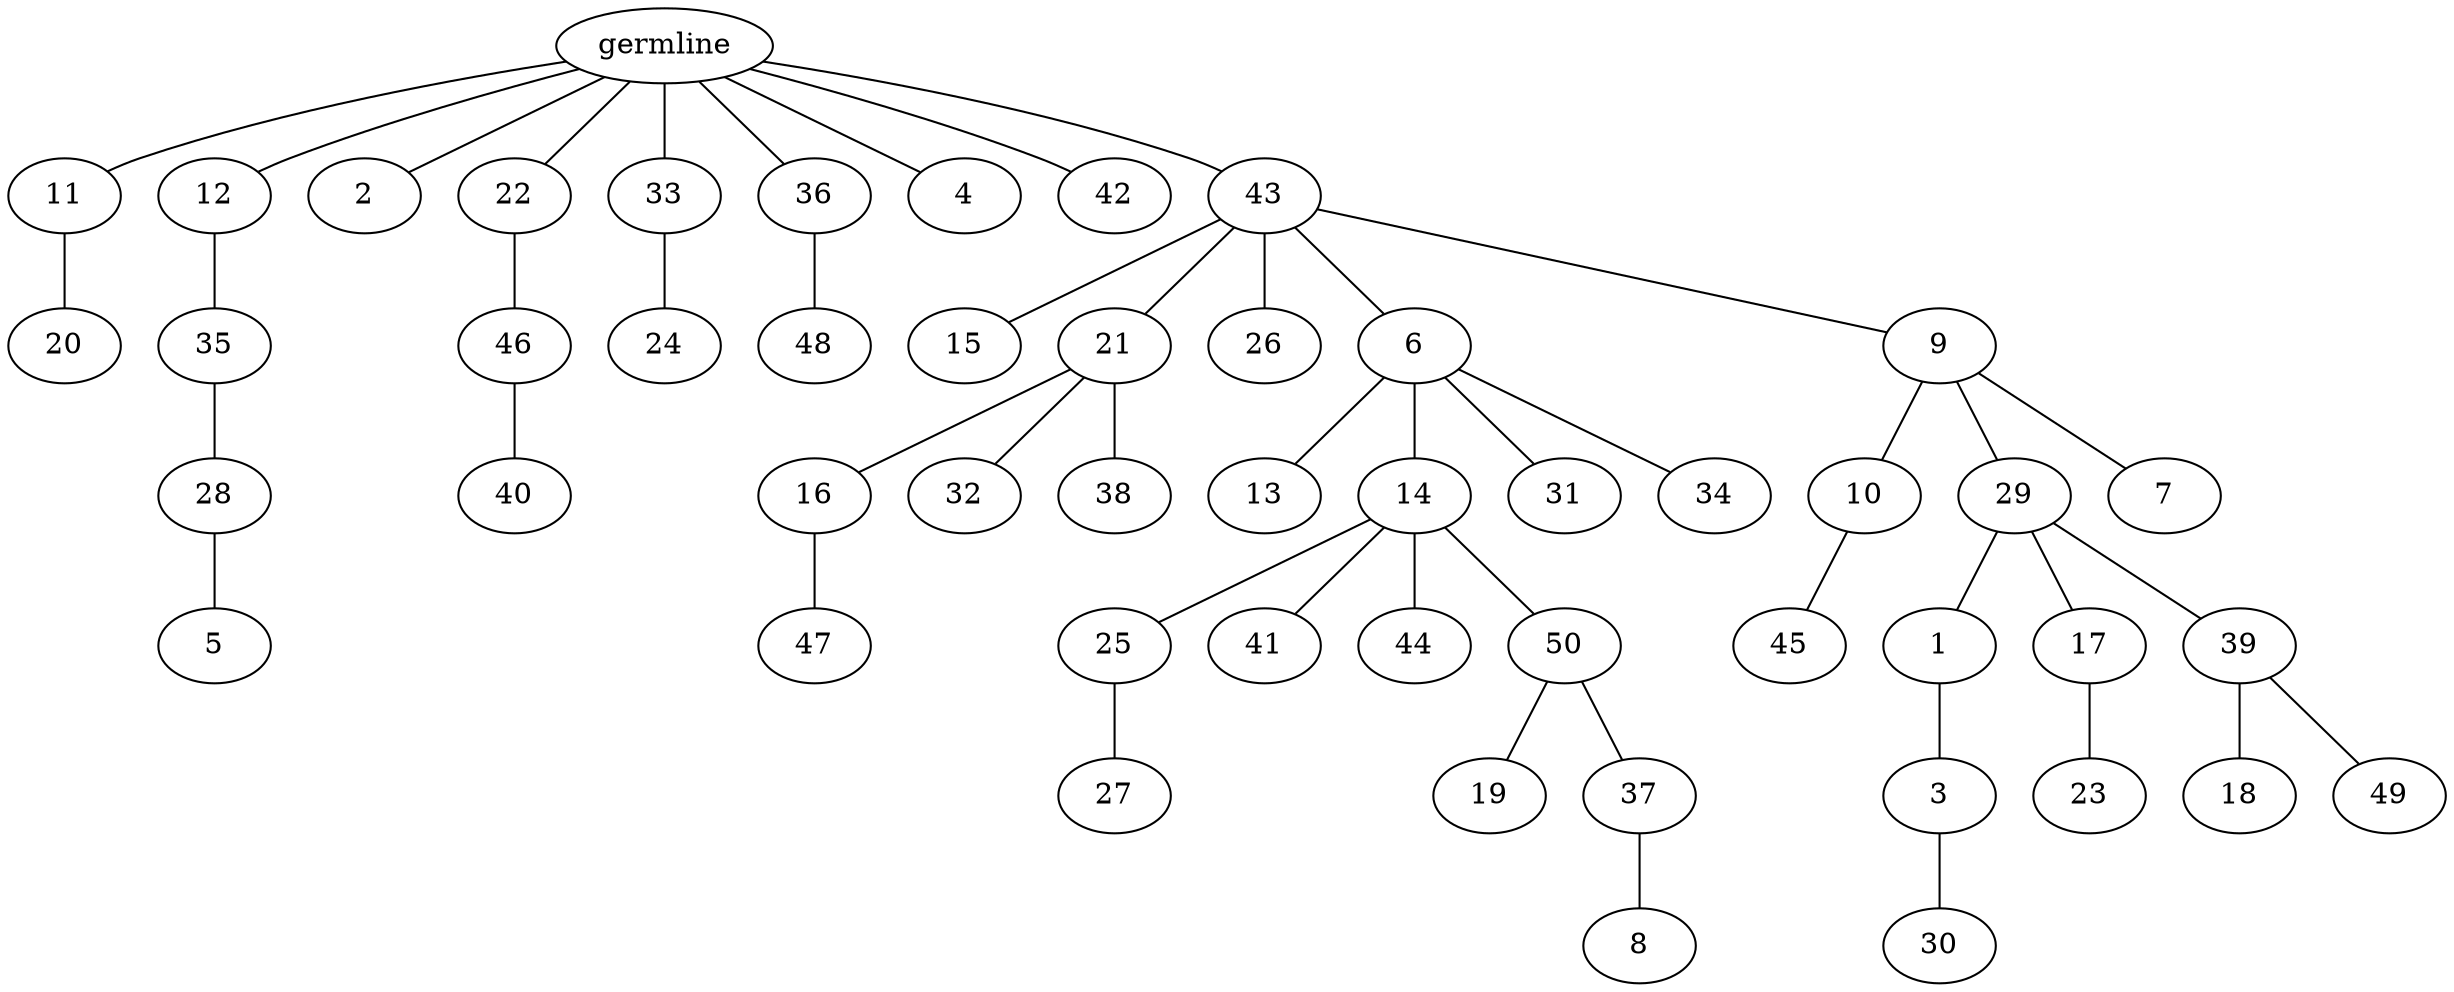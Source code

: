 graph tree {
    "140545841802208" [label="germline"];
    "140545841875408" [label="11"];
    "140545841694176" [label="20"];
    "140545841693264" [label="12"];
    "140545841695568" [label="35"];
    "140545841695184" [label="28"];
    "140545841692832" [label="5"];
    "140545841693216" [label="2"];
    "140545841695424" [label="22"];
    "140545841694080" [label="46"];
    "140545841694704" [label="40"];
    "140545841696432" [label="33"];
    "140545841694368" [label="24"];
    "140545841695856" [label="36"];
    "140545841694272" [label="48"];
    "140545841696048" [label="4"];
    "140545841694032" [label="42"];
    "140545841693552" [label="43"];
    "140545849528528" [label="15"];
    "140545849528432" [label="21"];
    "140545849528480" [label="16"];
    "140545849529344" [label="47"];
    "140545849529920" [label="32"];
    "140545849528768" [label="38"];
    "140545849530112" [label="26"];
    "140545849530208" [label="6"];
    "140545849529680" [label="13"];
    "140545849529776" [label="14"];
    "140545849529872" [label="25"];
    "140545849530640" [label="27"];
    "140545849531216" [label="41"];
    "140545849530016" [label="44"];
    "140545849530976" [label="50"];
    "140545849530832" [label="19"];
    "140545849358368" [label="37"];
    "140545849359952" [label="8"];
    "140545849531648" [label="31"];
    "140545849529536" [label="34"];
    "140545849532272" [label="9"];
    "140545849531312" [label="10"];
    "140545849531696" [label="45"];
    "140545849531936" [label="29"];
    "140545849532128" [label="1"];
    "140545849394320" [label="3"];
    "140545849395424" [label="30"];
    "140545849396144" [label="17"];
    "140545849393744" [label="23"];
    "140545849393600" [label="39"];
    "140545849393552" [label="18"];
    "140545849393840" [label="49"];
    "140545849532032" [label="7"];
    "140545841802208" -- "140545841875408";
    "140545841802208" -- "140545841693264";
    "140545841802208" -- "140545841693216";
    "140545841802208" -- "140545841695424";
    "140545841802208" -- "140545841696432";
    "140545841802208" -- "140545841695856";
    "140545841802208" -- "140545841696048";
    "140545841802208" -- "140545841694032";
    "140545841802208" -- "140545841693552";
    "140545841875408" -- "140545841694176";
    "140545841693264" -- "140545841695568";
    "140545841695568" -- "140545841695184";
    "140545841695184" -- "140545841692832";
    "140545841695424" -- "140545841694080";
    "140545841694080" -- "140545841694704";
    "140545841696432" -- "140545841694368";
    "140545841695856" -- "140545841694272";
    "140545841693552" -- "140545849528528";
    "140545841693552" -- "140545849528432";
    "140545841693552" -- "140545849530112";
    "140545841693552" -- "140545849530208";
    "140545841693552" -- "140545849532272";
    "140545849528432" -- "140545849528480";
    "140545849528432" -- "140545849529920";
    "140545849528432" -- "140545849528768";
    "140545849528480" -- "140545849529344";
    "140545849530208" -- "140545849529680";
    "140545849530208" -- "140545849529776";
    "140545849530208" -- "140545849531648";
    "140545849530208" -- "140545849529536";
    "140545849529776" -- "140545849529872";
    "140545849529776" -- "140545849531216";
    "140545849529776" -- "140545849530016";
    "140545849529776" -- "140545849530976";
    "140545849529872" -- "140545849530640";
    "140545849530976" -- "140545849530832";
    "140545849530976" -- "140545849358368";
    "140545849358368" -- "140545849359952";
    "140545849532272" -- "140545849531312";
    "140545849532272" -- "140545849531936";
    "140545849532272" -- "140545849532032";
    "140545849531312" -- "140545849531696";
    "140545849531936" -- "140545849532128";
    "140545849531936" -- "140545849396144";
    "140545849531936" -- "140545849393600";
    "140545849532128" -- "140545849394320";
    "140545849394320" -- "140545849395424";
    "140545849396144" -- "140545849393744";
    "140545849393600" -- "140545849393552";
    "140545849393600" -- "140545849393840";
}

